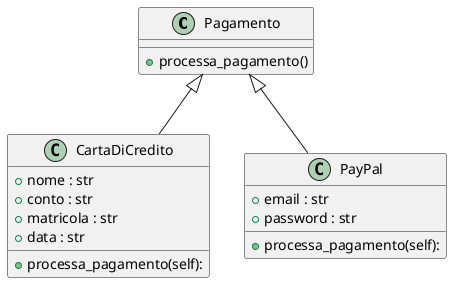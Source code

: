 @startuml es6

class Pagamento{
    + processa_pagamento()
}

class CartaDiCredito{
        
    +nome : str
    +conto : str
    +matricola : str
    +data : str
    +processa_pagamento(self):
        
}
    

class PayPal{
    +email : str
    +password : str
    +processa_pagamento(self):
        
}
Pagamento <|--CartaDiCredito
Pagamento <|--PayPal
@enduml